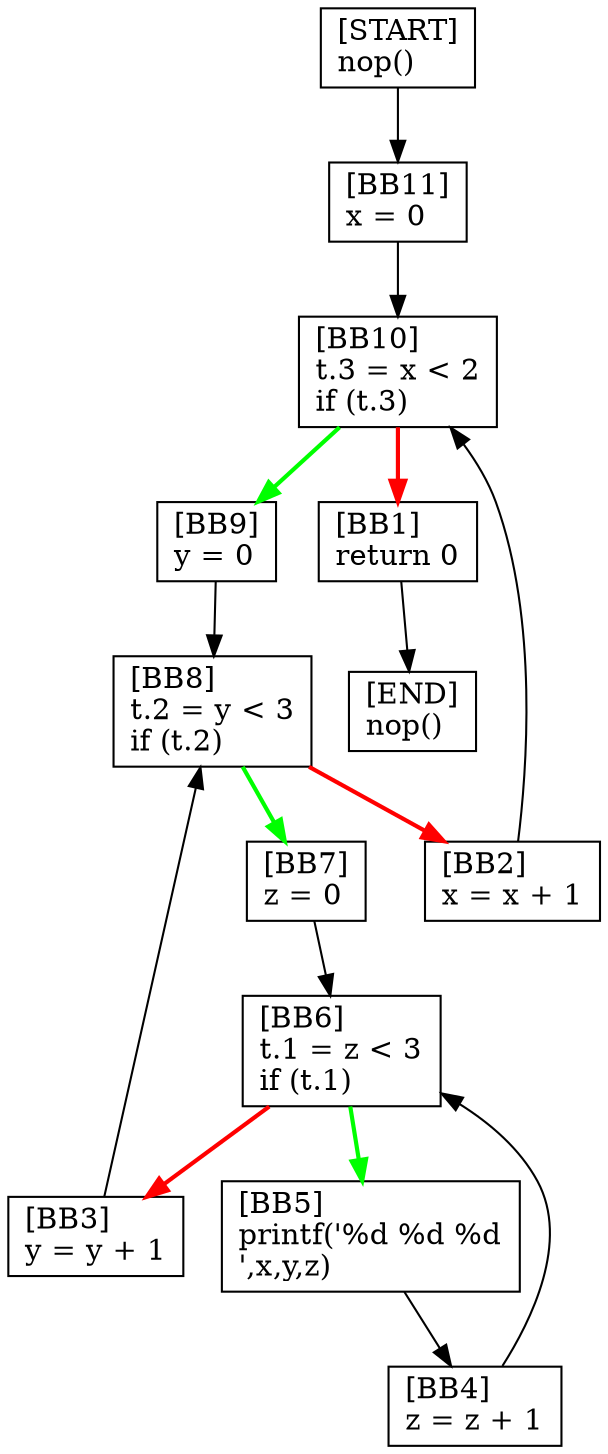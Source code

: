 digraph {
  node [shape=box]
  BB11 [label="[BB11]\lx = 0\l"];
  BB10 [label="[BB10]\lt.3 = x < 2\lif (t.3)\l"];
  BB9 [label="[BB9]\ly = 0\l"];
  BB8 [label="[BB8]\lt.2 = y < 3\lif (t.2)\l"];
  BB7 [label="[BB7]\lz = 0\l"];
  BB6 [label="[BB6]\lt.1 = z < 3\lif (t.1)\l"];
  BB1 [label="[BB1]\lreturn 0\l"];
  START [label="[START]\lnop()\l"];
  END [label="[END]\lnop()\l"];
  BB2 [label="[BB2]\lx = x + 1\l"];
  BB3 [label="[BB3]\ly = y + 1\l"];
  BB4 [label="[BB4]\lz = z + 1\l"];
  BB5 [label="[BB5]\lprintf('%d %d %d\n',x,y,z)\l"];
  BB6 -> BB3 [color=red, penwidth=2];
  BB1 -> END;
  BB3 -> BB8;
  START -> BB11;
  BB8 -> BB7 [color=green, penwidth=2];
  BB10 -> BB1 [color=red, penwidth=2];
  BB2 -> BB10;
  BB7 -> BB6;
  BB4 -> BB6;
  BB6 -> BB5 [color=green, penwidth=2];
  BB8 -> BB2 [color=red, penwidth=2];
  BB9 -> BB8;
  BB10 -> BB9 [color=green, penwidth=2];
  BB11 -> BB10;
  BB5 -> BB4;
}
